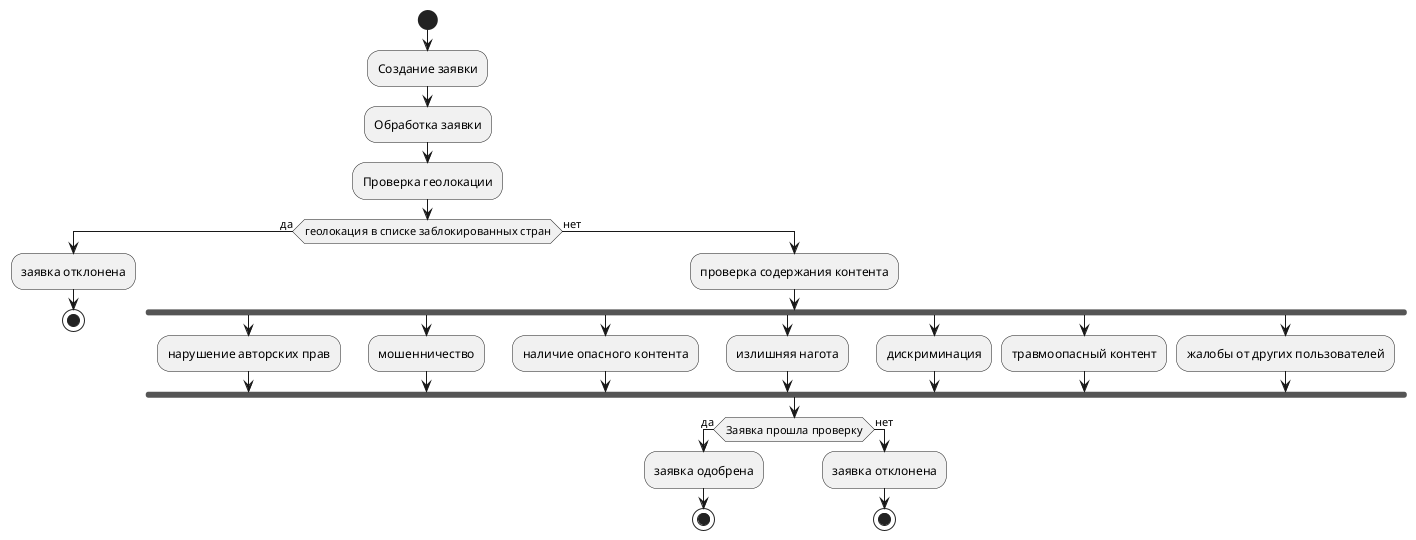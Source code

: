@startuml
start
:Создание заявки;
:Обработка заявки;
:Проверка геолокации;
if (геолокация в списке заблокированных стран) then (да)
    :заявка отклонена;
    stop
else (нет)
    :проверка содержания контента;
    fork
        :нарушение авторских прав;
    fork again
        :мошенничество;
    fork again
        :наличие опасного контента;
    fork again
        :излишняя нагота;
    fork again
        :дискриминация;
    fork again
        :травмоопасный контент;
    fork again
        :жалобы от других пользователей;
    end fork
    if (Заявка прошла проверку) then (да)
        :заявка одобрена;
        stop
    else (нет)
        :заявка отклонена;
        stop
    endif
@enduml